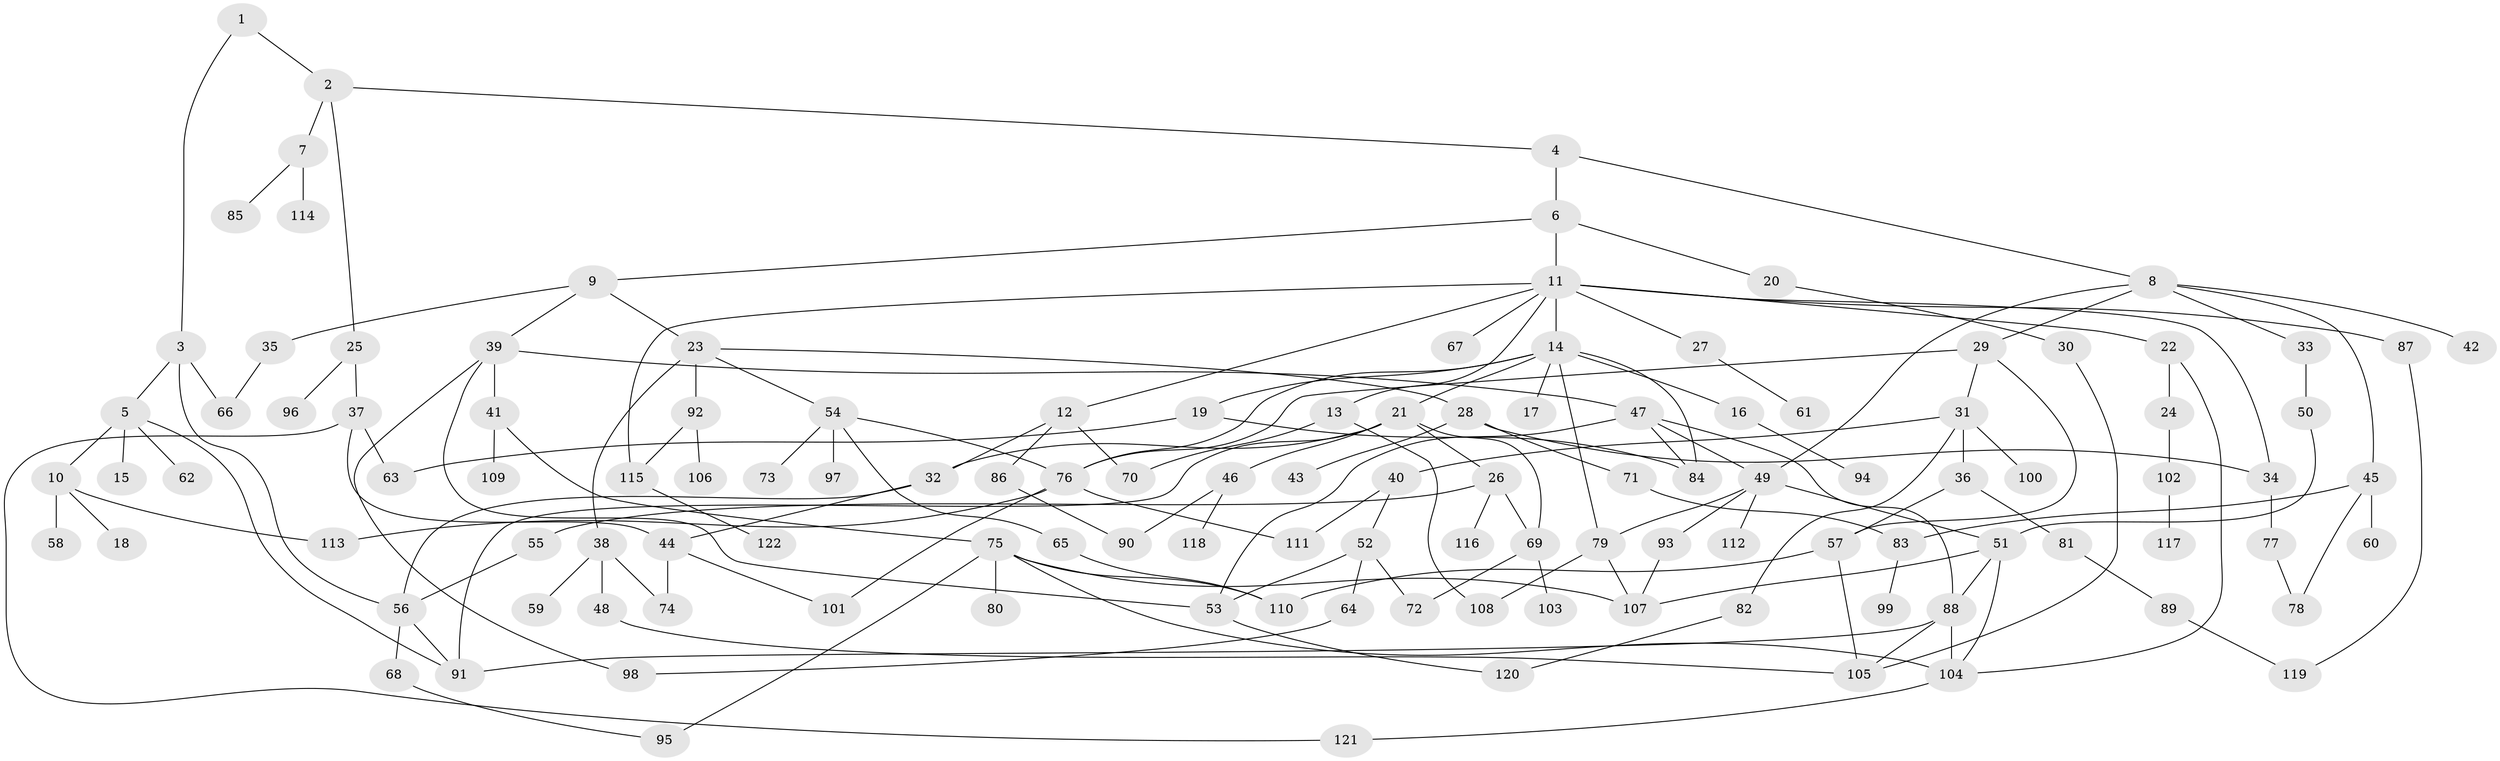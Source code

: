 // Generated by graph-tools (version 1.1) at 2025/25/03/09/25 03:25:27]
// undirected, 122 vertices, 170 edges
graph export_dot {
graph [start="1"]
  node [color=gray90,style=filled];
  1;
  2;
  3;
  4;
  5;
  6;
  7;
  8;
  9;
  10;
  11;
  12;
  13;
  14;
  15;
  16;
  17;
  18;
  19;
  20;
  21;
  22;
  23;
  24;
  25;
  26;
  27;
  28;
  29;
  30;
  31;
  32;
  33;
  34;
  35;
  36;
  37;
  38;
  39;
  40;
  41;
  42;
  43;
  44;
  45;
  46;
  47;
  48;
  49;
  50;
  51;
  52;
  53;
  54;
  55;
  56;
  57;
  58;
  59;
  60;
  61;
  62;
  63;
  64;
  65;
  66;
  67;
  68;
  69;
  70;
  71;
  72;
  73;
  74;
  75;
  76;
  77;
  78;
  79;
  80;
  81;
  82;
  83;
  84;
  85;
  86;
  87;
  88;
  89;
  90;
  91;
  92;
  93;
  94;
  95;
  96;
  97;
  98;
  99;
  100;
  101;
  102;
  103;
  104;
  105;
  106;
  107;
  108;
  109;
  110;
  111;
  112;
  113;
  114;
  115;
  116;
  117;
  118;
  119;
  120;
  121;
  122;
  1 -- 2;
  1 -- 3;
  2 -- 4;
  2 -- 7;
  2 -- 25;
  3 -- 5;
  3 -- 66;
  3 -- 56;
  4 -- 6;
  4 -- 8;
  5 -- 10;
  5 -- 15;
  5 -- 62;
  5 -- 91;
  6 -- 9;
  6 -- 11;
  6 -- 20;
  7 -- 85;
  7 -- 114;
  8 -- 29;
  8 -- 33;
  8 -- 42;
  8 -- 45;
  8 -- 49;
  9 -- 23;
  9 -- 35;
  9 -- 39;
  10 -- 18;
  10 -- 58;
  10 -- 113;
  11 -- 12;
  11 -- 13;
  11 -- 14;
  11 -- 22;
  11 -- 27;
  11 -- 67;
  11 -- 87;
  11 -- 34;
  11 -- 115;
  12 -- 86;
  12 -- 70;
  12 -- 32;
  13 -- 70;
  13 -- 108;
  14 -- 16;
  14 -- 17;
  14 -- 19;
  14 -- 21;
  14 -- 79;
  14 -- 84;
  14 -- 76;
  16 -- 94;
  19 -- 63;
  19 -- 84;
  20 -- 30;
  21 -- 26;
  21 -- 32;
  21 -- 46;
  21 -- 91;
  21 -- 69;
  22 -- 24;
  22 -- 104;
  23 -- 28;
  23 -- 38;
  23 -- 54;
  23 -- 92;
  24 -- 102;
  25 -- 37;
  25 -- 96;
  26 -- 55;
  26 -- 69;
  26 -- 116;
  27 -- 61;
  28 -- 34;
  28 -- 43;
  28 -- 71;
  29 -- 31;
  29 -- 76;
  29 -- 57;
  30 -- 105;
  31 -- 36;
  31 -- 40;
  31 -- 82;
  31 -- 100;
  32 -- 44;
  32 -- 56;
  33 -- 50;
  34 -- 77;
  35 -- 66;
  36 -- 57;
  36 -- 81;
  37 -- 121;
  37 -- 63;
  37 -- 44;
  38 -- 48;
  38 -- 59;
  38 -- 74;
  39 -- 41;
  39 -- 47;
  39 -- 98;
  39 -- 53;
  40 -- 52;
  40 -- 111;
  41 -- 75;
  41 -- 109;
  44 -- 101;
  44 -- 74;
  45 -- 60;
  45 -- 78;
  45 -- 83;
  46 -- 118;
  46 -- 90;
  47 -- 84;
  47 -- 88;
  47 -- 49;
  47 -- 53;
  48 -- 105;
  49 -- 51;
  49 -- 93;
  49 -- 112;
  49 -- 79;
  50 -- 51;
  51 -- 88;
  51 -- 104;
  51 -- 107;
  52 -- 53;
  52 -- 64;
  52 -- 72;
  53 -- 120;
  54 -- 65;
  54 -- 73;
  54 -- 97;
  54 -- 76;
  55 -- 56;
  56 -- 68;
  56 -- 91;
  57 -- 105;
  57 -- 110;
  64 -- 98;
  65 -- 110;
  68 -- 95;
  69 -- 72;
  69 -- 103;
  71 -- 83;
  75 -- 80;
  75 -- 95;
  75 -- 110;
  75 -- 107;
  75 -- 104;
  76 -- 113;
  76 -- 111;
  76 -- 101;
  77 -- 78;
  79 -- 107;
  79 -- 108;
  81 -- 89;
  82 -- 120;
  83 -- 99;
  86 -- 90;
  87 -- 119;
  88 -- 105;
  88 -- 104;
  88 -- 91;
  89 -- 119;
  92 -- 106;
  92 -- 115;
  93 -- 107;
  102 -- 117;
  104 -- 121;
  115 -- 122;
}
